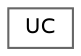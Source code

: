 digraph "Graphical Class Hierarchy"
{
 // LATEX_PDF_SIZE
  bgcolor="transparent";
  edge [fontname=Helvetica,fontsize=10,labelfontname=Helvetica,labelfontsize=10];
  node [fontname=Helvetica,fontsize=10,shape=box,height=0.2,width=0.4];
  rankdir="LR";
  Node0 [label="UC",height=0.2,width=0.4,color="grey40", fillcolor="white", style="filled",URL="$class_u_c.html",tooltip=" "];
}
